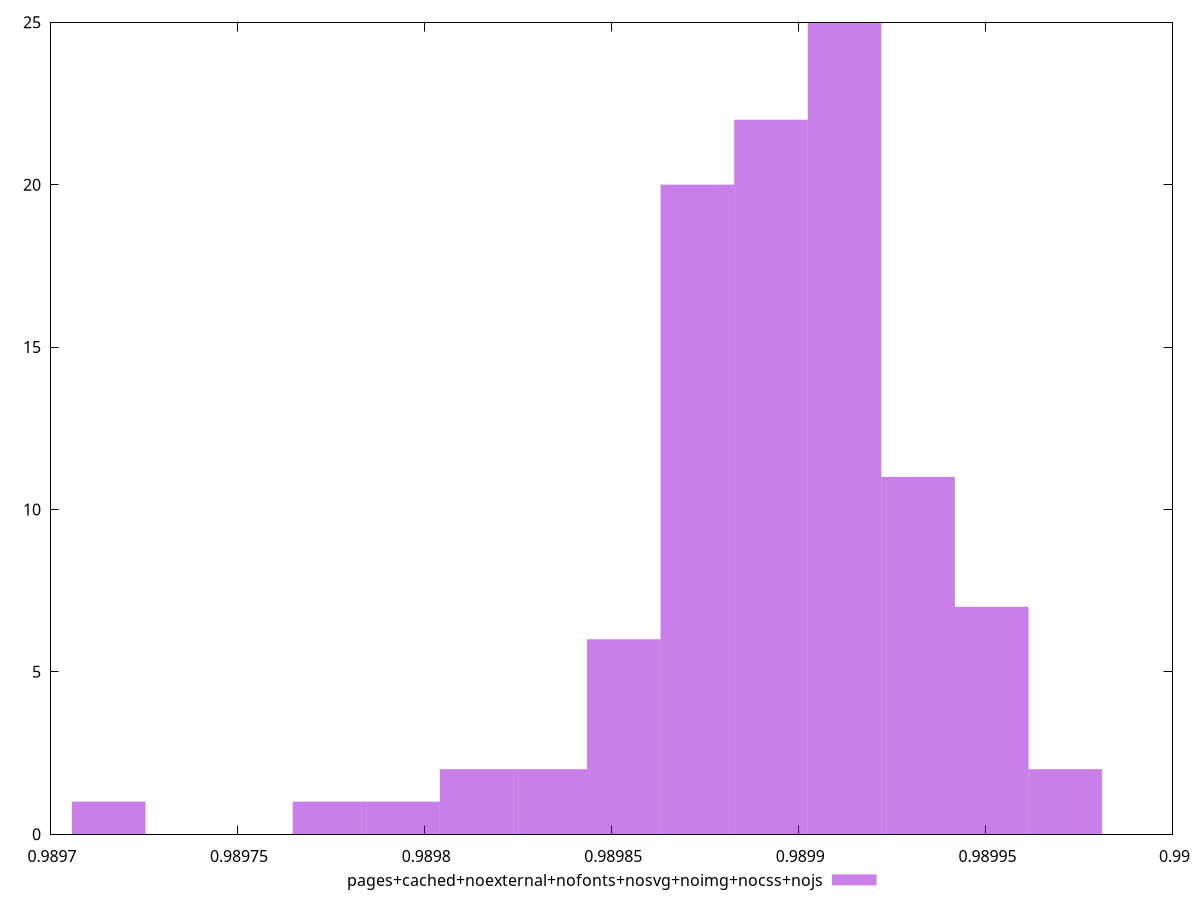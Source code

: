 $_pagesCachedNoexternalNofontsNosvgNoimgNocssNojs <<EOF
0.9899320212646441 11
0.9897746987876358 1
0.989912355955018 25
0.9898533600261399 6
0.989892690645392 22
0.989833694716514 2
0.9898730253357659 20
0.98995168657427 7
0.9899713518838961 2
0.9898140294068879 2
0.9897157028587578 1
0.9897943640972618 1
EOF
set key outside below
set terminal pngcairo
set output "report_00005_2020-11-02T22-26-11.212Z/first-contentful-paint/pages+cached+noexternal+nofonts+nosvg+noimg+nocss+nojs//hist.png"
set yrange [0:25]
set boxwidth 0.000019665309626028408
set style fill transparent solid 0.5 noborder
plot $_pagesCachedNoexternalNofontsNosvgNoimgNocssNojs title "pages+cached+noexternal+nofonts+nosvg+noimg+nocss+nojs" with boxes ,